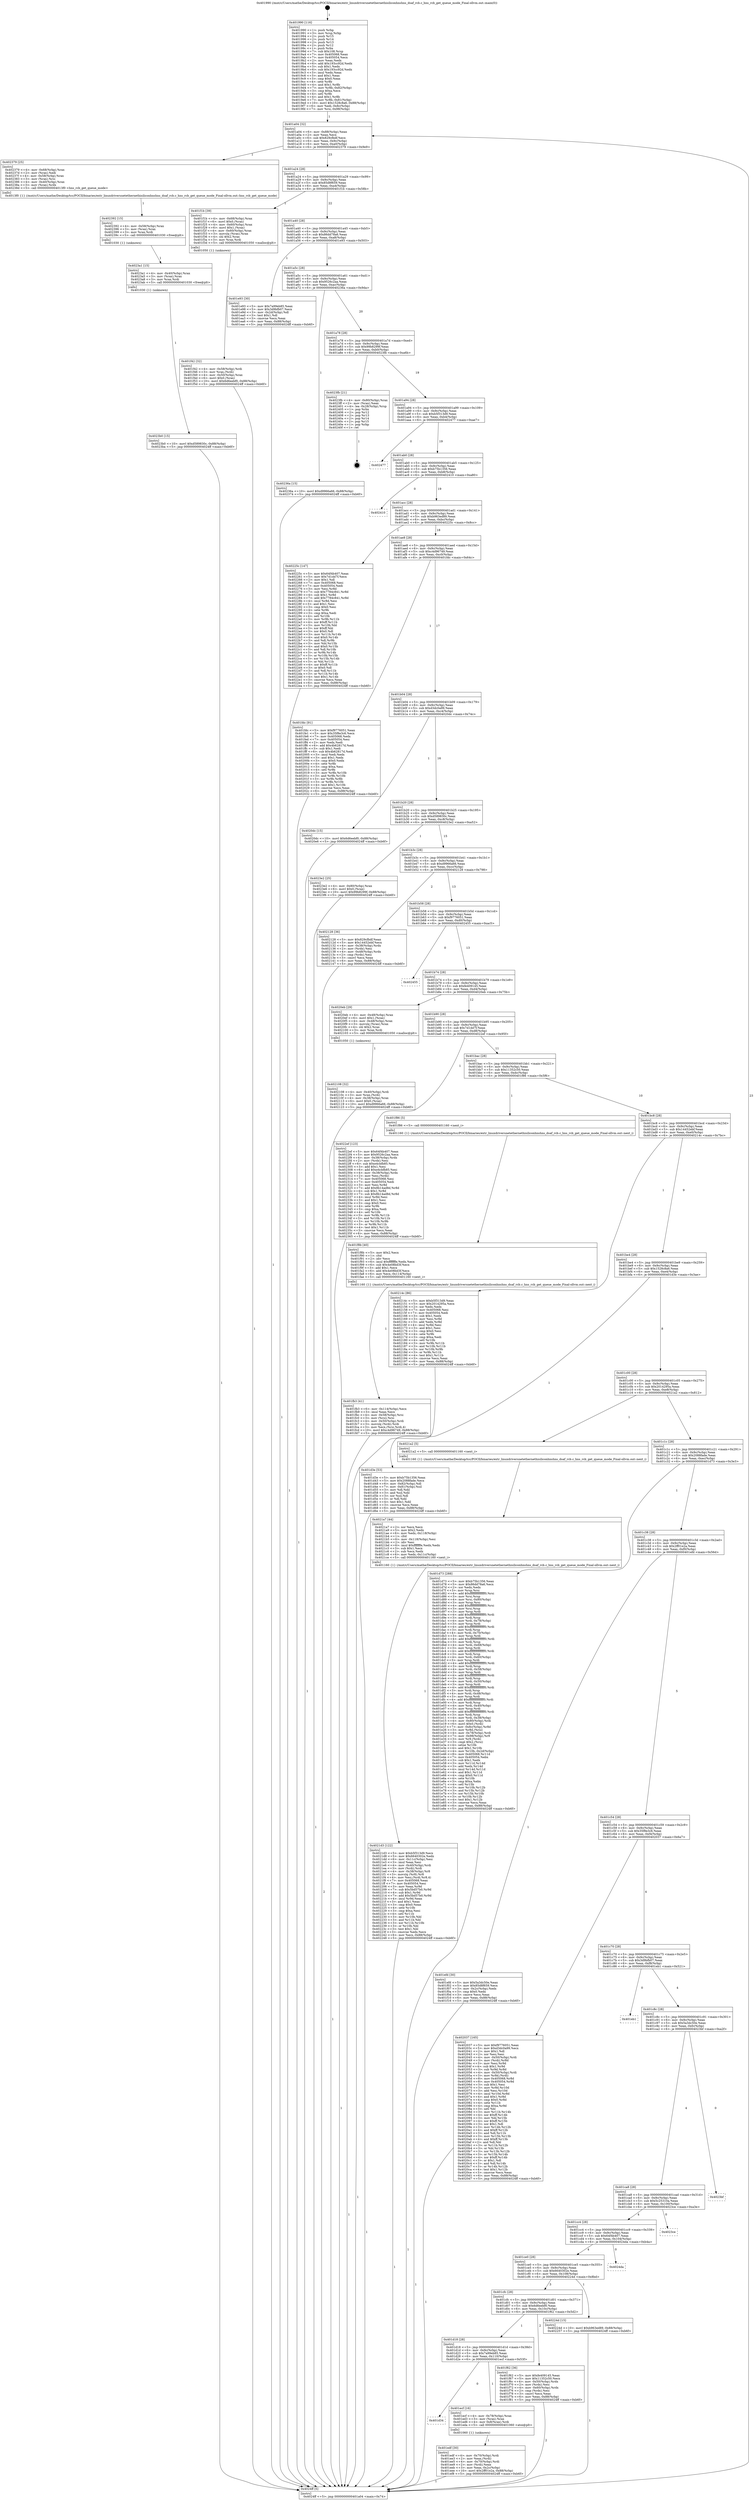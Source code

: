 digraph "0x401990" {
  label = "0x401990 (/mnt/c/Users/mathe/Desktop/tcc/POCII/binaries/extr_linuxdriversnetethernethisiliconhnshns_dsaf_rcb.c_hns_rcb_get_queue_mode_Final-ollvm.out::main(0))"
  labelloc = "t"
  node[shape=record]

  Entry [label="",width=0.3,height=0.3,shape=circle,fillcolor=black,style=filled]
  "0x401a04" [label="{
     0x401a04 [32]\l
     | [instrs]\l
     &nbsp;&nbsp;0x401a04 \<+6\>: mov -0x88(%rbp),%eax\l
     &nbsp;&nbsp;0x401a0a \<+2\>: mov %eax,%ecx\l
     &nbsp;&nbsp;0x401a0c \<+6\>: sub $0x829cfbdf,%ecx\l
     &nbsp;&nbsp;0x401a12 \<+6\>: mov %eax,-0x9c(%rbp)\l
     &nbsp;&nbsp;0x401a18 \<+6\>: mov %ecx,-0xa0(%rbp)\l
     &nbsp;&nbsp;0x401a1e \<+6\>: je 0000000000402379 \<main+0x9e9\>\l
  }"]
  "0x402379" [label="{
     0x402379 [25]\l
     | [instrs]\l
     &nbsp;&nbsp;0x402379 \<+4\>: mov -0x68(%rbp),%rax\l
     &nbsp;&nbsp;0x40237d \<+2\>: mov (%rax),%edi\l
     &nbsp;&nbsp;0x40237f \<+4\>: mov -0x58(%rbp),%rax\l
     &nbsp;&nbsp;0x402383 \<+3\>: mov (%rax),%rsi\l
     &nbsp;&nbsp;0x402386 \<+4\>: mov -0x40(%rbp),%rax\l
     &nbsp;&nbsp;0x40238a \<+3\>: mov (%rax),%rdx\l
     &nbsp;&nbsp;0x40238d \<+5\>: call 00000000004013f0 \<hns_rcb_get_queue_mode\>\l
     | [calls]\l
     &nbsp;&nbsp;0x4013f0 \{1\} (/mnt/c/Users/mathe/Desktop/tcc/POCII/binaries/extr_linuxdriversnetethernethisiliconhnshns_dsaf_rcb.c_hns_rcb_get_queue_mode_Final-ollvm.out::hns_rcb_get_queue_mode)\l
  }"]
  "0x401a24" [label="{
     0x401a24 [28]\l
     | [instrs]\l
     &nbsp;&nbsp;0x401a24 \<+5\>: jmp 0000000000401a29 \<main+0x99\>\l
     &nbsp;&nbsp;0x401a29 \<+6\>: mov -0x9c(%rbp),%eax\l
     &nbsp;&nbsp;0x401a2f \<+5\>: sub $0x85d8f659,%eax\l
     &nbsp;&nbsp;0x401a34 \<+6\>: mov %eax,-0xa4(%rbp)\l
     &nbsp;&nbsp;0x401a3a \<+6\>: je 0000000000401f1b \<main+0x58b\>\l
  }"]
  Exit [label="",width=0.3,height=0.3,shape=circle,fillcolor=black,style=filled,peripheries=2]
  "0x401f1b" [label="{
     0x401f1b [39]\l
     | [instrs]\l
     &nbsp;&nbsp;0x401f1b \<+4\>: mov -0x68(%rbp),%rax\l
     &nbsp;&nbsp;0x401f1f \<+6\>: movl $0x0,(%rax)\l
     &nbsp;&nbsp;0x401f25 \<+4\>: mov -0x60(%rbp),%rax\l
     &nbsp;&nbsp;0x401f29 \<+6\>: movl $0x1,(%rax)\l
     &nbsp;&nbsp;0x401f2f \<+4\>: mov -0x60(%rbp),%rax\l
     &nbsp;&nbsp;0x401f33 \<+3\>: movslq (%rax),%rax\l
     &nbsp;&nbsp;0x401f36 \<+4\>: shl $0x2,%rax\l
     &nbsp;&nbsp;0x401f3a \<+3\>: mov %rax,%rdi\l
     &nbsp;&nbsp;0x401f3d \<+5\>: call 0000000000401050 \<malloc@plt\>\l
     | [calls]\l
     &nbsp;&nbsp;0x401050 \{1\} (unknown)\l
  }"]
  "0x401a40" [label="{
     0x401a40 [28]\l
     | [instrs]\l
     &nbsp;&nbsp;0x401a40 \<+5\>: jmp 0000000000401a45 \<main+0xb5\>\l
     &nbsp;&nbsp;0x401a45 \<+6\>: mov -0x9c(%rbp),%eax\l
     &nbsp;&nbsp;0x401a4b \<+5\>: sub $0x86dd78a6,%eax\l
     &nbsp;&nbsp;0x401a50 \<+6\>: mov %eax,-0xa8(%rbp)\l
     &nbsp;&nbsp;0x401a56 \<+6\>: je 0000000000401e93 \<main+0x503\>\l
  }"]
  "0x4023b0" [label="{
     0x4023b0 [15]\l
     | [instrs]\l
     &nbsp;&nbsp;0x4023b0 \<+10\>: movl $0xd589830c,-0x88(%rbp)\l
     &nbsp;&nbsp;0x4023ba \<+5\>: jmp 00000000004024ff \<main+0xb6f\>\l
  }"]
  "0x401e93" [label="{
     0x401e93 [30]\l
     | [instrs]\l
     &nbsp;&nbsp;0x401e93 \<+5\>: mov $0x7a99eb85,%eax\l
     &nbsp;&nbsp;0x401e98 \<+5\>: mov $0x3d9bfb07,%ecx\l
     &nbsp;&nbsp;0x401e9d \<+3\>: mov -0x2d(%rbp),%dl\l
     &nbsp;&nbsp;0x401ea0 \<+3\>: test $0x1,%dl\l
     &nbsp;&nbsp;0x401ea3 \<+3\>: cmovne %ecx,%eax\l
     &nbsp;&nbsp;0x401ea6 \<+6\>: mov %eax,-0x88(%rbp)\l
     &nbsp;&nbsp;0x401eac \<+5\>: jmp 00000000004024ff \<main+0xb6f\>\l
  }"]
  "0x401a5c" [label="{
     0x401a5c [28]\l
     | [instrs]\l
     &nbsp;&nbsp;0x401a5c \<+5\>: jmp 0000000000401a61 \<main+0xd1\>\l
     &nbsp;&nbsp;0x401a61 \<+6\>: mov -0x9c(%rbp),%eax\l
     &nbsp;&nbsp;0x401a67 \<+5\>: sub $0x9526c2aa,%eax\l
     &nbsp;&nbsp;0x401a6c \<+6\>: mov %eax,-0xac(%rbp)\l
     &nbsp;&nbsp;0x401a72 \<+6\>: je 000000000040236a \<main+0x9da\>\l
  }"]
  "0x4023a1" [label="{
     0x4023a1 [15]\l
     | [instrs]\l
     &nbsp;&nbsp;0x4023a1 \<+4\>: mov -0x40(%rbp),%rax\l
     &nbsp;&nbsp;0x4023a5 \<+3\>: mov (%rax),%rax\l
     &nbsp;&nbsp;0x4023a8 \<+3\>: mov %rax,%rdi\l
     &nbsp;&nbsp;0x4023ab \<+5\>: call 0000000000401030 \<free@plt\>\l
     | [calls]\l
     &nbsp;&nbsp;0x401030 \{1\} (unknown)\l
  }"]
  "0x40236a" [label="{
     0x40236a [15]\l
     | [instrs]\l
     &nbsp;&nbsp;0x40236a \<+10\>: movl $0xd9966a66,-0x88(%rbp)\l
     &nbsp;&nbsp;0x402374 \<+5\>: jmp 00000000004024ff \<main+0xb6f\>\l
  }"]
  "0x401a78" [label="{
     0x401a78 [28]\l
     | [instrs]\l
     &nbsp;&nbsp;0x401a78 \<+5\>: jmp 0000000000401a7d \<main+0xed\>\l
     &nbsp;&nbsp;0x401a7d \<+6\>: mov -0x9c(%rbp),%eax\l
     &nbsp;&nbsp;0x401a83 \<+5\>: sub $0x99b8299f,%eax\l
     &nbsp;&nbsp;0x401a88 \<+6\>: mov %eax,-0xb0(%rbp)\l
     &nbsp;&nbsp;0x401a8e \<+6\>: je 00000000004023fb \<main+0xa6b\>\l
  }"]
  "0x402392" [label="{
     0x402392 [15]\l
     | [instrs]\l
     &nbsp;&nbsp;0x402392 \<+4\>: mov -0x58(%rbp),%rax\l
     &nbsp;&nbsp;0x402396 \<+3\>: mov (%rax),%rax\l
     &nbsp;&nbsp;0x402399 \<+3\>: mov %rax,%rdi\l
     &nbsp;&nbsp;0x40239c \<+5\>: call 0000000000401030 \<free@plt\>\l
     | [calls]\l
     &nbsp;&nbsp;0x401030 \{1\} (unknown)\l
  }"]
  "0x4023fb" [label="{
     0x4023fb [21]\l
     | [instrs]\l
     &nbsp;&nbsp;0x4023fb \<+4\>: mov -0x80(%rbp),%rax\l
     &nbsp;&nbsp;0x4023ff \<+2\>: mov (%rax),%eax\l
     &nbsp;&nbsp;0x402401 \<+4\>: lea -0x28(%rbp),%rsp\l
     &nbsp;&nbsp;0x402405 \<+1\>: pop %rbx\l
     &nbsp;&nbsp;0x402406 \<+2\>: pop %r12\l
     &nbsp;&nbsp;0x402408 \<+2\>: pop %r13\l
     &nbsp;&nbsp;0x40240a \<+2\>: pop %r14\l
     &nbsp;&nbsp;0x40240c \<+2\>: pop %r15\l
     &nbsp;&nbsp;0x40240e \<+1\>: pop %rbp\l
     &nbsp;&nbsp;0x40240f \<+1\>: ret\l
  }"]
  "0x401a94" [label="{
     0x401a94 [28]\l
     | [instrs]\l
     &nbsp;&nbsp;0x401a94 \<+5\>: jmp 0000000000401a99 \<main+0x109\>\l
     &nbsp;&nbsp;0x401a99 \<+6\>: mov -0x9c(%rbp),%eax\l
     &nbsp;&nbsp;0x401a9f \<+5\>: sub $0xb5f313d9,%eax\l
     &nbsp;&nbsp;0x401aa4 \<+6\>: mov %eax,-0xb4(%rbp)\l
     &nbsp;&nbsp;0x401aaa \<+6\>: je 0000000000402477 \<main+0xae7\>\l
  }"]
  "0x4021d3" [label="{
     0x4021d3 [122]\l
     | [instrs]\l
     &nbsp;&nbsp;0x4021d3 \<+5\>: mov $0xb5f313d9,%ecx\l
     &nbsp;&nbsp;0x4021d8 \<+5\>: mov $0x6640302e,%edx\l
     &nbsp;&nbsp;0x4021dd \<+6\>: mov -0x11c(%rbp),%esi\l
     &nbsp;&nbsp;0x4021e3 \<+3\>: imul %eax,%esi\l
     &nbsp;&nbsp;0x4021e6 \<+4\>: mov -0x40(%rbp),%rdi\l
     &nbsp;&nbsp;0x4021ea \<+3\>: mov (%rdi),%rdi\l
     &nbsp;&nbsp;0x4021ed \<+4\>: mov -0x38(%rbp),%r8\l
     &nbsp;&nbsp;0x4021f1 \<+3\>: movslq (%r8),%r8\l
     &nbsp;&nbsp;0x4021f4 \<+4\>: mov %esi,(%rdi,%r8,4)\l
     &nbsp;&nbsp;0x4021f8 \<+7\>: mov 0x405068,%eax\l
     &nbsp;&nbsp;0x4021ff \<+7\>: mov 0x405054,%esi\l
     &nbsp;&nbsp;0x402206 \<+3\>: mov %eax,%r9d\l
     &nbsp;&nbsp;0x402209 \<+7\>: sub $0x5bd57b0,%r9d\l
     &nbsp;&nbsp;0x402210 \<+4\>: sub $0x1,%r9d\l
     &nbsp;&nbsp;0x402214 \<+7\>: add $0x5bd57b0,%r9d\l
     &nbsp;&nbsp;0x40221b \<+4\>: imul %r9d,%eax\l
     &nbsp;&nbsp;0x40221f \<+3\>: and $0x1,%eax\l
     &nbsp;&nbsp;0x402222 \<+3\>: cmp $0x0,%eax\l
     &nbsp;&nbsp;0x402225 \<+4\>: sete %r10b\l
     &nbsp;&nbsp;0x402229 \<+3\>: cmp $0xa,%esi\l
     &nbsp;&nbsp;0x40222c \<+4\>: setl %r11b\l
     &nbsp;&nbsp;0x402230 \<+3\>: mov %r10b,%bl\l
     &nbsp;&nbsp;0x402233 \<+3\>: and %r11b,%bl\l
     &nbsp;&nbsp;0x402236 \<+3\>: xor %r11b,%r10b\l
     &nbsp;&nbsp;0x402239 \<+3\>: or %r10b,%bl\l
     &nbsp;&nbsp;0x40223c \<+3\>: test $0x1,%bl\l
     &nbsp;&nbsp;0x40223f \<+3\>: cmovne %edx,%ecx\l
     &nbsp;&nbsp;0x402242 \<+6\>: mov %ecx,-0x88(%rbp)\l
     &nbsp;&nbsp;0x402248 \<+5\>: jmp 00000000004024ff \<main+0xb6f\>\l
  }"]
  "0x402477" [label="{
     0x402477\l
  }", style=dashed]
  "0x401ab0" [label="{
     0x401ab0 [28]\l
     | [instrs]\l
     &nbsp;&nbsp;0x401ab0 \<+5\>: jmp 0000000000401ab5 \<main+0x125\>\l
     &nbsp;&nbsp;0x401ab5 \<+6\>: mov -0x9c(%rbp),%eax\l
     &nbsp;&nbsp;0x401abb \<+5\>: sub $0xb75b1356,%eax\l
     &nbsp;&nbsp;0x401ac0 \<+6\>: mov %eax,-0xb8(%rbp)\l
     &nbsp;&nbsp;0x401ac6 \<+6\>: je 0000000000402410 \<main+0xa80\>\l
  }"]
  "0x4021a7" [label="{
     0x4021a7 [44]\l
     | [instrs]\l
     &nbsp;&nbsp;0x4021a7 \<+2\>: xor %ecx,%ecx\l
     &nbsp;&nbsp;0x4021a9 \<+5\>: mov $0x2,%edx\l
     &nbsp;&nbsp;0x4021ae \<+6\>: mov %edx,-0x118(%rbp)\l
     &nbsp;&nbsp;0x4021b4 \<+1\>: cltd\l
     &nbsp;&nbsp;0x4021b5 \<+6\>: mov -0x118(%rbp),%esi\l
     &nbsp;&nbsp;0x4021bb \<+2\>: idiv %esi\l
     &nbsp;&nbsp;0x4021bd \<+6\>: imul $0xfffffffe,%edx,%edx\l
     &nbsp;&nbsp;0x4021c3 \<+3\>: sub $0x1,%ecx\l
     &nbsp;&nbsp;0x4021c6 \<+2\>: sub %ecx,%edx\l
     &nbsp;&nbsp;0x4021c8 \<+6\>: mov %edx,-0x11c(%rbp)\l
     &nbsp;&nbsp;0x4021ce \<+5\>: call 0000000000401160 \<next_i\>\l
     | [calls]\l
     &nbsp;&nbsp;0x401160 \{1\} (/mnt/c/Users/mathe/Desktop/tcc/POCII/binaries/extr_linuxdriversnetethernethisiliconhnshns_dsaf_rcb.c_hns_rcb_get_queue_mode_Final-ollvm.out::next_i)\l
  }"]
  "0x402410" [label="{
     0x402410\l
  }", style=dashed]
  "0x401acc" [label="{
     0x401acc [28]\l
     | [instrs]\l
     &nbsp;&nbsp;0x401acc \<+5\>: jmp 0000000000401ad1 \<main+0x141\>\l
     &nbsp;&nbsp;0x401ad1 \<+6\>: mov -0x9c(%rbp),%eax\l
     &nbsp;&nbsp;0x401ad7 \<+5\>: sub $0xb963ed89,%eax\l
     &nbsp;&nbsp;0x401adc \<+6\>: mov %eax,-0xbc(%rbp)\l
     &nbsp;&nbsp;0x401ae2 \<+6\>: je 000000000040225c \<main+0x8cc\>\l
  }"]
  "0x402108" [label="{
     0x402108 [32]\l
     | [instrs]\l
     &nbsp;&nbsp;0x402108 \<+4\>: mov -0x40(%rbp),%rdi\l
     &nbsp;&nbsp;0x40210c \<+3\>: mov %rax,(%rdi)\l
     &nbsp;&nbsp;0x40210f \<+4\>: mov -0x38(%rbp),%rax\l
     &nbsp;&nbsp;0x402113 \<+6\>: movl $0x0,(%rax)\l
     &nbsp;&nbsp;0x402119 \<+10\>: movl $0xd9966a66,-0x88(%rbp)\l
     &nbsp;&nbsp;0x402123 \<+5\>: jmp 00000000004024ff \<main+0xb6f\>\l
  }"]
  "0x40225c" [label="{
     0x40225c [147]\l
     | [instrs]\l
     &nbsp;&nbsp;0x40225c \<+5\>: mov $0x64f4b407,%eax\l
     &nbsp;&nbsp;0x402261 \<+5\>: mov $0x7d1dd7f,%ecx\l
     &nbsp;&nbsp;0x402266 \<+2\>: mov $0x1,%dl\l
     &nbsp;&nbsp;0x402268 \<+7\>: mov 0x405068,%esi\l
     &nbsp;&nbsp;0x40226f \<+7\>: mov 0x405054,%edi\l
     &nbsp;&nbsp;0x402276 \<+3\>: mov %esi,%r8d\l
     &nbsp;&nbsp;0x402279 \<+7\>: sub $0x7784c841,%r8d\l
     &nbsp;&nbsp;0x402280 \<+4\>: sub $0x1,%r8d\l
     &nbsp;&nbsp;0x402284 \<+7\>: add $0x7784c841,%r8d\l
     &nbsp;&nbsp;0x40228b \<+4\>: imul %r8d,%esi\l
     &nbsp;&nbsp;0x40228f \<+3\>: and $0x1,%esi\l
     &nbsp;&nbsp;0x402292 \<+3\>: cmp $0x0,%esi\l
     &nbsp;&nbsp;0x402295 \<+4\>: sete %r9b\l
     &nbsp;&nbsp;0x402299 \<+3\>: cmp $0xa,%edi\l
     &nbsp;&nbsp;0x40229c \<+4\>: setl %r10b\l
     &nbsp;&nbsp;0x4022a0 \<+3\>: mov %r9b,%r11b\l
     &nbsp;&nbsp;0x4022a3 \<+4\>: xor $0xff,%r11b\l
     &nbsp;&nbsp;0x4022a7 \<+3\>: mov %r10b,%bl\l
     &nbsp;&nbsp;0x4022aa \<+3\>: xor $0xff,%bl\l
     &nbsp;&nbsp;0x4022ad \<+3\>: xor $0x0,%dl\l
     &nbsp;&nbsp;0x4022b0 \<+3\>: mov %r11b,%r14b\l
     &nbsp;&nbsp;0x4022b3 \<+4\>: and $0x0,%r14b\l
     &nbsp;&nbsp;0x4022b7 \<+3\>: and %dl,%r9b\l
     &nbsp;&nbsp;0x4022ba \<+3\>: mov %bl,%r15b\l
     &nbsp;&nbsp;0x4022bd \<+4\>: and $0x0,%r15b\l
     &nbsp;&nbsp;0x4022c1 \<+3\>: and %dl,%r10b\l
     &nbsp;&nbsp;0x4022c4 \<+3\>: or %r9b,%r14b\l
     &nbsp;&nbsp;0x4022c7 \<+3\>: or %r10b,%r15b\l
     &nbsp;&nbsp;0x4022ca \<+3\>: xor %r15b,%r14b\l
     &nbsp;&nbsp;0x4022cd \<+3\>: or %bl,%r11b\l
     &nbsp;&nbsp;0x4022d0 \<+4\>: xor $0xff,%r11b\l
     &nbsp;&nbsp;0x4022d4 \<+3\>: or $0x0,%dl\l
     &nbsp;&nbsp;0x4022d7 \<+3\>: and %dl,%r11b\l
     &nbsp;&nbsp;0x4022da \<+3\>: or %r11b,%r14b\l
     &nbsp;&nbsp;0x4022dd \<+4\>: test $0x1,%r14b\l
     &nbsp;&nbsp;0x4022e1 \<+3\>: cmovne %ecx,%eax\l
     &nbsp;&nbsp;0x4022e4 \<+6\>: mov %eax,-0x88(%rbp)\l
     &nbsp;&nbsp;0x4022ea \<+5\>: jmp 00000000004024ff \<main+0xb6f\>\l
  }"]
  "0x401ae8" [label="{
     0x401ae8 [28]\l
     | [instrs]\l
     &nbsp;&nbsp;0x401ae8 \<+5\>: jmp 0000000000401aed \<main+0x15d\>\l
     &nbsp;&nbsp;0x401aed \<+6\>: mov -0x9c(%rbp),%eax\l
     &nbsp;&nbsp;0x401af3 \<+5\>: sub $0xc4d96749,%eax\l
     &nbsp;&nbsp;0x401af8 \<+6\>: mov %eax,-0xc0(%rbp)\l
     &nbsp;&nbsp;0x401afe \<+6\>: je 0000000000401fdc \<main+0x64c\>\l
  }"]
  "0x401fb3" [label="{
     0x401fb3 [41]\l
     | [instrs]\l
     &nbsp;&nbsp;0x401fb3 \<+6\>: mov -0x114(%rbp),%ecx\l
     &nbsp;&nbsp;0x401fb9 \<+3\>: imul %eax,%ecx\l
     &nbsp;&nbsp;0x401fbc \<+4\>: mov -0x58(%rbp),%rsi\l
     &nbsp;&nbsp;0x401fc0 \<+3\>: mov (%rsi),%rsi\l
     &nbsp;&nbsp;0x401fc3 \<+4\>: mov -0x50(%rbp),%rdi\l
     &nbsp;&nbsp;0x401fc7 \<+3\>: movslq (%rdi),%rdi\l
     &nbsp;&nbsp;0x401fca \<+3\>: mov %ecx,(%rsi,%rdi,4)\l
     &nbsp;&nbsp;0x401fcd \<+10\>: movl $0xc4d96749,-0x88(%rbp)\l
     &nbsp;&nbsp;0x401fd7 \<+5\>: jmp 00000000004024ff \<main+0xb6f\>\l
  }"]
  "0x401fdc" [label="{
     0x401fdc [91]\l
     | [instrs]\l
     &nbsp;&nbsp;0x401fdc \<+5\>: mov $0xf9776051,%eax\l
     &nbsp;&nbsp;0x401fe1 \<+5\>: mov $0x35f8e3c6,%ecx\l
     &nbsp;&nbsp;0x401fe6 \<+7\>: mov 0x405068,%edx\l
     &nbsp;&nbsp;0x401fed \<+7\>: mov 0x405054,%esi\l
     &nbsp;&nbsp;0x401ff4 \<+2\>: mov %edx,%edi\l
     &nbsp;&nbsp;0x401ff6 \<+6\>: add $0x4b62817d,%edi\l
     &nbsp;&nbsp;0x401ffc \<+3\>: sub $0x1,%edi\l
     &nbsp;&nbsp;0x401fff \<+6\>: sub $0x4b62817d,%edi\l
     &nbsp;&nbsp;0x402005 \<+3\>: imul %edi,%edx\l
     &nbsp;&nbsp;0x402008 \<+3\>: and $0x1,%edx\l
     &nbsp;&nbsp;0x40200b \<+3\>: cmp $0x0,%edx\l
     &nbsp;&nbsp;0x40200e \<+4\>: sete %r8b\l
     &nbsp;&nbsp;0x402012 \<+3\>: cmp $0xa,%esi\l
     &nbsp;&nbsp;0x402015 \<+4\>: setl %r9b\l
     &nbsp;&nbsp;0x402019 \<+3\>: mov %r8b,%r10b\l
     &nbsp;&nbsp;0x40201c \<+3\>: and %r9b,%r10b\l
     &nbsp;&nbsp;0x40201f \<+3\>: xor %r9b,%r8b\l
     &nbsp;&nbsp;0x402022 \<+3\>: or %r8b,%r10b\l
     &nbsp;&nbsp;0x402025 \<+4\>: test $0x1,%r10b\l
     &nbsp;&nbsp;0x402029 \<+3\>: cmovne %ecx,%eax\l
     &nbsp;&nbsp;0x40202c \<+6\>: mov %eax,-0x88(%rbp)\l
     &nbsp;&nbsp;0x402032 \<+5\>: jmp 00000000004024ff \<main+0xb6f\>\l
  }"]
  "0x401b04" [label="{
     0x401b04 [28]\l
     | [instrs]\l
     &nbsp;&nbsp;0x401b04 \<+5\>: jmp 0000000000401b09 \<main+0x179\>\l
     &nbsp;&nbsp;0x401b09 \<+6\>: mov -0x9c(%rbp),%eax\l
     &nbsp;&nbsp;0x401b0f \<+5\>: sub $0xd3dc0a99,%eax\l
     &nbsp;&nbsp;0x401b14 \<+6\>: mov %eax,-0xc4(%rbp)\l
     &nbsp;&nbsp;0x401b1a \<+6\>: je 00000000004020dc \<main+0x74c\>\l
  }"]
  "0x401f8b" [label="{
     0x401f8b [40]\l
     | [instrs]\l
     &nbsp;&nbsp;0x401f8b \<+5\>: mov $0x2,%ecx\l
     &nbsp;&nbsp;0x401f90 \<+1\>: cltd\l
     &nbsp;&nbsp;0x401f91 \<+2\>: idiv %ecx\l
     &nbsp;&nbsp;0x401f93 \<+6\>: imul $0xfffffffe,%edx,%ecx\l
     &nbsp;&nbsp;0x401f99 \<+6\>: sub $0x4e08bd3f,%ecx\l
     &nbsp;&nbsp;0x401f9f \<+3\>: add $0x1,%ecx\l
     &nbsp;&nbsp;0x401fa2 \<+6\>: add $0x4e08bd3f,%ecx\l
     &nbsp;&nbsp;0x401fa8 \<+6\>: mov %ecx,-0x114(%rbp)\l
     &nbsp;&nbsp;0x401fae \<+5\>: call 0000000000401160 \<next_i\>\l
     | [calls]\l
     &nbsp;&nbsp;0x401160 \{1\} (/mnt/c/Users/mathe/Desktop/tcc/POCII/binaries/extr_linuxdriversnetethernethisiliconhnshns_dsaf_rcb.c_hns_rcb_get_queue_mode_Final-ollvm.out::next_i)\l
  }"]
  "0x4020dc" [label="{
     0x4020dc [15]\l
     | [instrs]\l
     &nbsp;&nbsp;0x4020dc \<+10\>: movl $0x6d6eebf0,-0x88(%rbp)\l
     &nbsp;&nbsp;0x4020e6 \<+5\>: jmp 00000000004024ff \<main+0xb6f\>\l
  }"]
  "0x401b20" [label="{
     0x401b20 [28]\l
     | [instrs]\l
     &nbsp;&nbsp;0x401b20 \<+5\>: jmp 0000000000401b25 \<main+0x195\>\l
     &nbsp;&nbsp;0x401b25 \<+6\>: mov -0x9c(%rbp),%eax\l
     &nbsp;&nbsp;0x401b2b \<+5\>: sub $0xd589830c,%eax\l
     &nbsp;&nbsp;0x401b30 \<+6\>: mov %eax,-0xc8(%rbp)\l
     &nbsp;&nbsp;0x401b36 \<+6\>: je 00000000004023e2 \<main+0xa52\>\l
  }"]
  "0x401f42" [label="{
     0x401f42 [32]\l
     | [instrs]\l
     &nbsp;&nbsp;0x401f42 \<+4\>: mov -0x58(%rbp),%rdi\l
     &nbsp;&nbsp;0x401f46 \<+3\>: mov %rax,(%rdi)\l
     &nbsp;&nbsp;0x401f49 \<+4\>: mov -0x50(%rbp),%rax\l
     &nbsp;&nbsp;0x401f4d \<+6\>: movl $0x0,(%rax)\l
     &nbsp;&nbsp;0x401f53 \<+10\>: movl $0x6d6eebf0,-0x88(%rbp)\l
     &nbsp;&nbsp;0x401f5d \<+5\>: jmp 00000000004024ff \<main+0xb6f\>\l
  }"]
  "0x4023e2" [label="{
     0x4023e2 [25]\l
     | [instrs]\l
     &nbsp;&nbsp;0x4023e2 \<+4\>: mov -0x80(%rbp),%rax\l
     &nbsp;&nbsp;0x4023e6 \<+6\>: movl $0x0,(%rax)\l
     &nbsp;&nbsp;0x4023ec \<+10\>: movl $0x99b8299f,-0x88(%rbp)\l
     &nbsp;&nbsp;0x4023f6 \<+5\>: jmp 00000000004024ff \<main+0xb6f\>\l
  }"]
  "0x401b3c" [label="{
     0x401b3c [28]\l
     | [instrs]\l
     &nbsp;&nbsp;0x401b3c \<+5\>: jmp 0000000000401b41 \<main+0x1b1\>\l
     &nbsp;&nbsp;0x401b41 \<+6\>: mov -0x9c(%rbp),%eax\l
     &nbsp;&nbsp;0x401b47 \<+5\>: sub $0xd9966a66,%eax\l
     &nbsp;&nbsp;0x401b4c \<+6\>: mov %eax,-0xcc(%rbp)\l
     &nbsp;&nbsp;0x401b52 \<+6\>: je 0000000000402128 \<main+0x798\>\l
  }"]
  "0x401edf" [label="{
     0x401edf [30]\l
     | [instrs]\l
     &nbsp;&nbsp;0x401edf \<+4\>: mov -0x70(%rbp),%rdi\l
     &nbsp;&nbsp;0x401ee3 \<+2\>: mov %eax,(%rdi)\l
     &nbsp;&nbsp;0x401ee5 \<+4\>: mov -0x70(%rbp),%rdi\l
     &nbsp;&nbsp;0x401ee9 \<+2\>: mov (%rdi),%eax\l
     &nbsp;&nbsp;0x401eeb \<+3\>: mov %eax,-0x2c(%rbp)\l
     &nbsp;&nbsp;0x401eee \<+10\>: movl $0x2ff01e2a,-0x88(%rbp)\l
     &nbsp;&nbsp;0x401ef8 \<+5\>: jmp 00000000004024ff \<main+0xb6f\>\l
  }"]
  "0x402128" [label="{
     0x402128 [36]\l
     | [instrs]\l
     &nbsp;&nbsp;0x402128 \<+5\>: mov $0x829cfbdf,%eax\l
     &nbsp;&nbsp;0x40212d \<+5\>: mov $0x14452ebf,%ecx\l
     &nbsp;&nbsp;0x402132 \<+4\>: mov -0x38(%rbp),%rdx\l
     &nbsp;&nbsp;0x402136 \<+2\>: mov (%rdx),%esi\l
     &nbsp;&nbsp;0x402138 \<+4\>: mov -0x48(%rbp),%rdx\l
     &nbsp;&nbsp;0x40213c \<+2\>: cmp (%rdx),%esi\l
     &nbsp;&nbsp;0x40213e \<+3\>: cmovl %ecx,%eax\l
     &nbsp;&nbsp;0x402141 \<+6\>: mov %eax,-0x88(%rbp)\l
     &nbsp;&nbsp;0x402147 \<+5\>: jmp 00000000004024ff \<main+0xb6f\>\l
  }"]
  "0x401b58" [label="{
     0x401b58 [28]\l
     | [instrs]\l
     &nbsp;&nbsp;0x401b58 \<+5\>: jmp 0000000000401b5d \<main+0x1cd\>\l
     &nbsp;&nbsp;0x401b5d \<+6\>: mov -0x9c(%rbp),%eax\l
     &nbsp;&nbsp;0x401b63 \<+5\>: sub $0xf9776051,%eax\l
     &nbsp;&nbsp;0x401b68 \<+6\>: mov %eax,-0xd0(%rbp)\l
     &nbsp;&nbsp;0x401b6e \<+6\>: je 0000000000402455 \<main+0xac5\>\l
  }"]
  "0x401d34" [label="{
     0x401d34\l
  }", style=dashed]
  "0x402455" [label="{
     0x402455\l
  }", style=dashed]
  "0x401b74" [label="{
     0x401b74 [28]\l
     | [instrs]\l
     &nbsp;&nbsp;0x401b74 \<+5\>: jmp 0000000000401b79 \<main+0x1e9\>\l
     &nbsp;&nbsp;0x401b79 \<+6\>: mov -0x9c(%rbp),%eax\l
     &nbsp;&nbsp;0x401b7f \<+5\>: sub $0xfe409145,%eax\l
     &nbsp;&nbsp;0x401b84 \<+6\>: mov %eax,-0xd4(%rbp)\l
     &nbsp;&nbsp;0x401b8a \<+6\>: je 00000000004020eb \<main+0x75b\>\l
  }"]
  "0x401ecf" [label="{
     0x401ecf [16]\l
     | [instrs]\l
     &nbsp;&nbsp;0x401ecf \<+4\>: mov -0x78(%rbp),%rax\l
     &nbsp;&nbsp;0x401ed3 \<+3\>: mov (%rax),%rax\l
     &nbsp;&nbsp;0x401ed6 \<+4\>: mov 0x8(%rax),%rdi\l
     &nbsp;&nbsp;0x401eda \<+5\>: call 0000000000401060 \<atoi@plt\>\l
     | [calls]\l
     &nbsp;&nbsp;0x401060 \{1\} (unknown)\l
  }"]
  "0x4020eb" [label="{
     0x4020eb [29]\l
     | [instrs]\l
     &nbsp;&nbsp;0x4020eb \<+4\>: mov -0x48(%rbp),%rax\l
     &nbsp;&nbsp;0x4020ef \<+6\>: movl $0x1,(%rax)\l
     &nbsp;&nbsp;0x4020f5 \<+4\>: mov -0x48(%rbp),%rax\l
     &nbsp;&nbsp;0x4020f9 \<+3\>: movslq (%rax),%rax\l
     &nbsp;&nbsp;0x4020fc \<+4\>: shl $0x2,%rax\l
     &nbsp;&nbsp;0x402100 \<+3\>: mov %rax,%rdi\l
     &nbsp;&nbsp;0x402103 \<+5\>: call 0000000000401050 \<malloc@plt\>\l
     | [calls]\l
     &nbsp;&nbsp;0x401050 \{1\} (unknown)\l
  }"]
  "0x401b90" [label="{
     0x401b90 [28]\l
     | [instrs]\l
     &nbsp;&nbsp;0x401b90 \<+5\>: jmp 0000000000401b95 \<main+0x205\>\l
     &nbsp;&nbsp;0x401b95 \<+6\>: mov -0x9c(%rbp),%eax\l
     &nbsp;&nbsp;0x401b9b \<+5\>: sub $0x7d1dd7f,%eax\l
     &nbsp;&nbsp;0x401ba0 \<+6\>: mov %eax,-0xd8(%rbp)\l
     &nbsp;&nbsp;0x401ba6 \<+6\>: je 00000000004022ef \<main+0x95f\>\l
  }"]
  "0x401d18" [label="{
     0x401d18 [28]\l
     | [instrs]\l
     &nbsp;&nbsp;0x401d18 \<+5\>: jmp 0000000000401d1d \<main+0x38d\>\l
     &nbsp;&nbsp;0x401d1d \<+6\>: mov -0x9c(%rbp),%eax\l
     &nbsp;&nbsp;0x401d23 \<+5\>: sub $0x7a99eb85,%eax\l
     &nbsp;&nbsp;0x401d28 \<+6\>: mov %eax,-0x110(%rbp)\l
     &nbsp;&nbsp;0x401d2e \<+6\>: je 0000000000401ecf \<main+0x53f\>\l
  }"]
  "0x4022ef" [label="{
     0x4022ef [123]\l
     | [instrs]\l
     &nbsp;&nbsp;0x4022ef \<+5\>: mov $0x64f4b407,%eax\l
     &nbsp;&nbsp;0x4022f4 \<+5\>: mov $0x9526c2aa,%ecx\l
     &nbsp;&nbsp;0x4022f9 \<+4\>: mov -0x38(%rbp),%rdx\l
     &nbsp;&nbsp;0x4022fd \<+2\>: mov (%rdx),%esi\l
     &nbsp;&nbsp;0x4022ff \<+6\>: sub $0xe4cbfb85,%esi\l
     &nbsp;&nbsp;0x402305 \<+3\>: add $0x1,%esi\l
     &nbsp;&nbsp;0x402308 \<+6\>: add $0xe4cbfb85,%esi\l
     &nbsp;&nbsp;0x40230e \<+4\>: mov -0x38(%rbp),%rdx\l
     &nbsp;&nbsp;0x402312 \<+2\>: mov %esi,(%rdx)\l
     &nbsp;&nbsp;0x402314 \<+7\>: mov 0x405068,%esi\l
     &nbsp;&nbsp;0x40231b \<+7\>: mov 0x405054,%edi\l
     &nbsp;&nbsp;0x402322 \<+3\>: mov %esi,%r8d\l
     &nbsp;&nbsp;0x402325 \<+7\>: add $0x8b14ad8d,%r8d\l
     &nbsp;&nbsp;0x40232c \<+4\>: sub $0x1,%r8d\l
     &nbsp;&nbsp;0x402330 \<+7\>: sub $0x8b14ad8d,%r8d\l
     &nbsp;&nbsp;0x402337 \<+4\>: imul %r8d,%esi\l
     &nbsp;&nbsp;0x40233b \<+3\>: and $0x1,%esi\l
     &nbsp;&nbsp;0x40233e \<+3\>: cmp $0x0,%esi\l
     &nbsp;&nbsp;0x402341 \<+4\>: sete %r9b\l
     &nbsp;&nbsp;0x402345 \<+3\>: cmp $0xa,%edi\l
     &nbsp;&nbsp;0x402348 \<+4\>: setl %r10b\l
     &nbsp;&nbsp;0x40234c \<+3\>: mov %r9b,%r11b\l
     &nbsp;&nbsp;0x40234f \<+3\>: and %r10b,%r11b\l
     &nbsp;&nbsp;0x402352 \<+3\>: xor %r10b,%r9b\l
     &nbsp;&nbsp;0x402355 \<+3\>: or %r9b,%r11b\l
     &nbsp;&nbsp;0x402358 \<+4\>: test $0x1,%r11b\l
     &nbsp;&nbsp;0x40235c \<+3\>: cmovne %ecx,%eax\l
     &nbsp;&nbsp;0x40235f \<+6\>: mov %eax,-0x88(%rbp)\l
     &nbsp;&nbsp;0x402365 \<+5\>: jmp 00000000004024ff \<main+0xb6f\>\l
  }"]
  "0x401bac" [label="{
     0x401bac [28]\l
     | [instrs]\l
     &nbsp;&nbsp;0x401bac \<+5\>: jmp 0000000000401bb1 \<main+0x221\>\l
     &nbsp;&nbsp;0x401bb1 \<+6\>: mov -0x9c(%rbp),%eax\l
     &nbsp;&nbsp;0x401bb7 \<+5\>: sub $0x11352c50,%eax\l
     &nbsp;&nbsp;0x401bbc \<+6\>: mov %eax,-0xdc(%rbp)\l
     &nbsp;&nbsp;0x401bc2 \<+6\>: je 0000000000401f86 \<main+0x5f6\>\l
  }"]
  "0x401f62" [label="{
     0x401f62 [36]\l
     | [instrs]\l
     &nbsp;&nbsp;0x401f62 \<+5\>: mov $0xfe409145,%eax\l
     &nbsp;&nbsp;0x401f67 \<+5\>: mov $0x11352c50,%ecx\l
     &nbsp;&nbsp;0x401f6c \<+4\>: mov -0x50(%rbp),%rdx\l
     &nbsp;&nbsp;0x401f70 \<+2\>: mov (%rdx),%esi\l
     &nbsp;&nbsp;0x401f72 \<+4\>: mov -0x60(%rbp),%rdx\l
     &nbsp;&nbsp;0x401f76 \<+2\>: cmp (%rdx),%esi\l
     &nbsp;&nbsp;0x401f78 \<+3\>: cmovl %ecx,%eax\l
     &nbsp;&nbsp;0x401f7b \<+6\>: mov %eax,-0x88(%rbp)\l
     &nbsp;&nbsp;0x401f81 \<+5\>: jmp 00000000004024ff \<main+0xb6f\>\l
  }"]
  "0x401f86" [label="{
     0x401f86 [5]\l
     | [instrs]\l
     &nbsp;&nbsp;0x401f86 \<+5\>: call 0000000000401160 \<next_i\>\l
     | [calls]\l
     &nbsp;&nbsp;0x401160 \{1\} (/mnt/c/Users/mathe/Desktop/tcc/POCII/binaries/extr_linuxdriversnetethernethisiliconhnshns_dsaf_rcb.c_hns_rcb_get_queue_mode_Final-ollvm.out::next_i)\l
  }"]
  "0x401bc8" [label="{
     0x401bc8 [28]\l
     | [instrs]\l
     &nbsp;&nbsp;0x401bc8 \<+5\>: jmp 0000000000401bcd \<main+0x23d\>\l
     &nbsp;&nbsp;0x401bcd \<+6\>: mov -0x9c(%rbp),%eax\l
     &nbsp;&nbsp;0x401bd3 \<+5\>: sub $0x14452ebf,%eax\l
     &nbsp;&nbsp;0x401bd8 \<+6\>: mov %eax,-0xe0(%rbp)\l
     &nbsp;&nbsp;0x401bde \<+6\>: je 000000000040214c \<main+0x7bc\>\l
  }"]
  "0x401cfc" [label="{
     0x401cfc [28]\l
     | [instrs]\l
     &nbsp;&nbsp;0x401cfc \<+5\>: jmp 0000000000401d01 \<main+0x371\>\l
     &nbsp;&nbsp;0x401d01 \<+6\>: mov -0x9c(%rbp),%eax\l
     &nbsp;&nbsp;0x401d07 \<+5\>: sub $0x6d6eebf0,%eax\l
     &nbsp;&nbsp;0x401d0c \<+6\>: mov %eax,-0x10c(%rbp)\l
     &nbsp;&nbsp;0x401d12 \<+6\>: je 0000000000401f62 \<main+0x5d2\>\l
  }"]
  "0x40214c" [label="{
     0x40214c [86]\l
     | [instrs]\l
     &nbsp;&nbsp;0x40214c \<+5\>: mov $0xb5f313d9,%eax\l
     &nbsp;&nbsp;0x402151 \<+5\>: mov $0x2014295a,%ecx\l
     &nbsp;&nbsp;0x402156 \<+2\>: xor %edx,%edx\l
     &nbsp;&nbsp;0x402158 \<+7\>: mov 0x405068,%esi\l
     &nbsp;&nbsp;0x40215f \<+7\>: mov 0x405054,%edi\l
     &nbsp;&nbsp;0x402166 \<+3\>: sub $0x1,%edx\l
     &nbsp;&nbsp;0x402169 \<+3\>: mov %esi,%r8d\l
     &nbsp;&nbsp;0x40216c \<+3\>: add %edx,%r8d\l
     &nbsp;&nbsp;0x40216f \<+4\>: imul %r8d,%esi\l
     &nbsp;&nbsp;0x402173 \<+3\>: and $0x1,%esi\l
     &nbsp;&nbsp;0x402176 \<+3\>: cmp $0x0,%esi\l
     &nbsp;&nbsp;0x402179 \<+4\>: sete %r9b\l
     &nbsp;&nbsp;0x40217d \<+3\>: cmp $0xa,%edi\l
     &nbsp;&nbsp;0x402180 \<+4\>: setl %r10b\l
     &nbsp;&nbsp;0x402184 \<+3\>: mov %r9b,%r11b\l
     &nbsp;&nbsp;0x402187 \<+3\>: and %r10b,%r11b\l
     &nbsp;&nbsp;0x40218a \<+3\>: xor %r10b,%r9b\l
     &nbsp;&nbsp;0x40218d \<+3\>: or %r9b,%r11b\l
     &nbsp;&nbsp;0x402190 \<+4\>: test $0x1,%r11b\l
     &nbsp;&nbsp;0x402194 \<+3\>: cmovne %ecx,%eax\l
     &nbsp;&nbsp;0x402197 \<+6\>: mov %eax,-0x88(%rbp)\l
     &nbsp;&nbsp;0x40219d \<+5\>: jmp 00000000004024ff \<main+0xb6f\>\l
  }"]
  "0x401be4" [label="{
     0x401be4 [28]\l
     | [instrs]\l
     &nbsp;&nbsp;0x401be4 \<+5\>: jmp 0000000000401be9 \<main+0x259\>\l
     &nbsp;&nbsp;0x401be9 \<+6\>: mov -0x9c(%rbp),%eax\l
     &nbsp;&nbsp;0x401bef \<+5\>: sub $0x1528c8a6,%eax\l
     &nbsp;&nbsp;0x401bf4 \<+6\>: mov %eax,-0xe4(%rbp)\l
     &nbsp;&nbsp;0x401bfa \<+6\>: je 0000000000401d3e \<main+0x3ae\>\l
  }"]
  "0x40224d" [label="{
     0x40224d [15]\l
     | [instrs]\l
     &nbsp;&nbsp;0x40224d \<+10\>: movl $0xb963ed89,-0x88(%rbp)\l
     &nbsp;&nbsp;0x402257 \<+5\>: jmp 00000000004024ff \<main+0xb6f\>\l
  }"]
  "0x401d3e" [label="{
     0x401d3e [53]\l
     | [instrs]\l
     &nbsp;&nbsp;0x401d3e \<+5\>: mov $0xb75b1356,%eax\l
     &nbsp;&nbsp;0x401d43 \<+5\>: mov $0x2088fade,%ecx\l
     &nbsp;&nbsp;0x401d48 \<+6\>: mov -0x82(%rbp),%dl\l
     &nbsp;&nbsp;0x401d4e \<+7\>: mov -0x81(%rbp),%sil\l
     &nbsp;&nbsp;0x401d55 \<+3\>: mov %dl,%dil\l
     &nbsp;&nbsp;0x401d58 \<+3\>: and %sil,%dil\l
     &nbsp;&nbsp;0x401d5b \<+3\>: xor %sil,%dl\l
     &nbsp;&nbsp;0x401d5e \<+3\>: or %dl,%dil\l
     &nbsp;&nbsp;0x401d61 \<+4\>: test $0x1,%dil\l
     &nbsp;&nbsp;0x401d65 \<+3\>: cmovne %ecx,%eax\l
     &nbsp;&nbsp;0x401d68 \<+6\>: mov %eax,-0x88(%rbp)\l
     &nbsp;&nbsp;0x401d6e \<+5\>: jmp 00000000004024ff \<main+0xb6f\>\l
  }"]
  "0x401c00" [label="{
     0x401c00 [28]\l
     | [instrs]\l
     &nbsp;&nbsp;0x401c00 \<+5\>: jmp 0000000000401c05 \<main+0x275\>\l
     &nbsp;&nbsp;0x401c05 \<+6\>: mov -0x9c(%rbp),%eax\l
     &nbsp;&nbsp;0x401c0b \<+5\>: sub $0x2014295a,%eax\l
     &nbsp;&nbsp;0x401c10 \<+6\>: mov %eax,-0xe8(%rbp)\l
     &nbsp;&nbsp;0x401c16 \<+6\>: je 00000000004021a2 \<main+0x812\>\l
  }"]
  "0x4024ff" [label="{
     0x4024ff [5]\l
     | [instrs]\l
     &nbsp;&nbsp;0x4024ff \<+5\>: jmp 0000000000401a04 \<main+0x74\>\l
  }"]
  "0x401990" [label="{
     0x401990 [116]\l
     | [instrs]\l
     &nbsp;&nbsp;0x401990 \<+1\>: push %rbp\l
     &nbsp;&nbsp;0x401991 \<+3\>: mov %rsp,%rbp\l
     &nbsp;&nbsp;0x401994 \<+2\>: push %r15\l
     &nbsp;&nbsp;0x401996 \<+2\>: push %r14\l
     &nbsp;&nbsp;0x401998 \<+2\>: push %r13\l
     &nbsp;&nbsp;0x40199a \<+2\>: push %r12\l
     &nbsp;&nbsp;0x40199c \<+1\>: push %rbx\l
     &nbsp;&nbsp;0x40199d \<+7\>: sub $0x108,%rsp\l
     &nbsp;&nbsp;0x4019a4 \<+7\>: mov 0x405068,%eax\l
     &nbsp;&nbsp;0x4019ab \<+7\>: mov 0x405054,%ecx\l
     &nbsp;&nbsp;0x4019b2 \<+2\>: mov %eax,%edx\l
     &nbsp;&nbsp;0x4019b4 \<+6\>: add $0x193cc92d,%edx\l
     &nbsp;&nbsp;0x4019ba \<+3\>: sub $0x1,%edx\l
     &nbsp;&nbsp;0x4019bd \<+6\>: sub $0x193cc92d,%edx\l
     &nbsp;&nbsp;0x4019c3 \<+3\>: imul %edx,%eax\l
     &nbsp;&nbsp;0x4019c6 \<+3\>: and $0x1,%eax\l
     &nbsp;&nbsp;0x4019c9 \<+3\>: cmp $0x0,%eax\l
     &nbsp;&nbsp;0x4019cc \<+4\>: sete %r8b\l
     &nbsp;&nbsp;0x4019d0 \<+4\>: and $0x1,%r8b\l
     &nbsp;&nbsp;0x4019d4 \<+7\>: mov %r8b,-0x82(%rbp)\l
     &nbsp;&nbsp;0x4019db \<+3\>: cmp $0xa,%ecx\l
     &nbsp;&nbsp;0x4019de \<+4\>: setl %r8b\l
     &nbsp;&nbsp;0x4019e2 \<+4\>: and $0x1,%r8b\l
     &nbsp;&nbsp;0x4019e6 \<+7\>: mov %r8b,-0x81(%rbp)\l
     &nbsp;&nbsp;0x4019ed \<+10\>: movl $0x1528c8a6,-0x88(%rbp)\l
     &nbsp;&nbsp;0x4019f7 \<+6\>: mov %edi,-0x8c(%rbp)\l
     &nbsp;&nbsp;0x4019fd \<+7\>: mov %rsi,-0x98(%rbp)\l
  }"]
  "0x401ce0" [label="{
     0x401ce0 [28]\l
     | [instrs]\l
     &nbsp;&nbsp;0x401ce0 \<+5\>: jmp 0000000000401ce5 \<main+0x355\>\l
     &nbsp;&nbsp;0x401ce5 \<+6\>: mov -0x9c(%rbp),%eax\l
     &nbsp;&nbsp;0x401ceb \<+5\>: sub $0x6640302e,%eax\l
     &nbsp;&nbsp;0x401cf0 \<+6\>: mov %eax,-0x108(%rbp)\l
     &nbsp;&nbsp;0x401cf6 \<+6\>: je 000000000040224d \<main+0x8bd\>\l
  }"]
  "0x4021a2" [label="{
     0x4021a2 [5]\l
     | [instrs]\l
     &nbsp;&nbsp;0x4021a2 \<+5\>: call 0000000000401160 \<next_i\>\l
     | [calls]\l
     &nbsp;&nbsp;0x401160 \{1\} (/mnt/c/Users/mathe/Desktop/tcc/POCII/binaries/extr_linuxdriversnetethernethisiliconhnshns_dsaf_rcb.c_hns_rcb_get_queue_mode_Final-ollvm.out::next_i)\l
  }"]
  "0x401c1c" [label="{
     0x401c1c [28]\l
     | [instrs]\l
     &nbsp;&nbsp;0x401c1c \<+5\>: jmp 0000000000401c21 \<main+0x291\>\l
     &nbsp;&nbsp;0x401c21 \<+6\>: mov -0x9c(%rbp),%eax\l
     &nbsp;&nbsp;0x401c27 \<+5\>: sub $0x2088fade,%eax\l
     &nbsp;&nbsp;0x401c2c \<+6\>: mov %eax,-0xec(%rbp)\l
     &nbsp;&nbsp;0x401c32 \<+6\>: je 0000000000401d73 \<main+0x3e3\>\l
  }"]
  "0x4024da" [label="{
     0x4024da\l
  }", style=dashed]
  "0x401d73" [label="{
     0x401d73 [288]\l
     | [instrs]\l
     &nbsp;&nbsp;0x401d73 \<+5\>: mov $0xb75b1356,%eax\l
     &nbsp;&nbsp;0x401d78 \<+5\>: mov $0x86dd78a6,%ecx\l
     &nbsp;&nbsp;0x401d7d \<+2\>: xor %edx,%edx\l
     &nbsp;&nbsp;0x401d7f \<+3\>: mov %rsp,%rsi\l
     &nbsp;&nbsp;0x401d82 \<+4\>: add $0xfffffffffffffff0,%rsi\l
     &nbsp;&nbsp;0x401d86 \<+3\>: mov %rsi,%rsp\l
     &nbsp;&nbsp;0x401d89 \<+4\>: mov %rsi,-0x80(%rbp)\l
     &nbsp;&nbsp;0x401d8d \<+3\>: mov %rsp,%rsi\l
     &nbsp;&nbsp;0x401d90 \<+4\>: add $0xfffffffffffffff0,%rsi\l
     &nbsp;&nbsp;0x401d94 \<+3\>: mov %rsi,%rsp\l
     &nbsp;&nbsp;0x401d97 \<+3\>: mov %rsp,%rdi\l
     &nbsp;&nbsp;0x401d9a \<+4\>: add $0xfffffffffffffff0,%rdi\l
     &nbsp;&nbsp;0x401d9e \<+3\>: mov %rdi,%rsp\l
     &nbsp;&nbsp;0x401da1 \<+4\>: mov %rdi,-0x78(%rbp)\l
     &nbsp;&nbsp;0x401da5 \<+3\>: mov %rsp,%rdi\l
     &nbsp;&nbsp;0x401da8 \<+4\>: add $0xfffffffffffffff0,%rdi\l
     &nbsp;&nbsp;0x401dac \<+3\>: mov %rdi,%rsp\l
     &nbsp;&nbsp;0x401daf \<+4\>: mov %rdi,-0x70(%rbp)\l
     &nbsp;&nbsp;0x401db3 \<+3\>: mov %rsp,%rdi\l
     &nbsp;&nbsp;0x401db6 \<+4\>: add $0xfffffffffffffff0,%rdi\l
     &nbsp;&nbsp;0x401dba \<+3\>: mov %rdi,%rsp\l
     &nbsp;&nbsp;0x401dbd \<+4\>: mov %rdi,-0x68(%rbp)\l
     &nbsp;&nbsp;0x401dc1 \<+3\>: mov %rsp,%rdi\l
     &nbsp;&nbsp;0x401dc4 \<+4\>: add $0xfffffffffffffff0,%rdi\l
     &nbsp;&nbsp;0x401dc8 \<+3\>: mov %rdi,%rsp\l
     &nbsp;&nbsp;0x401dcb \<+4\>: mov %rdi,-0x60(%rbp)\l
     &nbsp;&nbsp;0x401dcf \<+3\>: mov %rsp,%rdi\l
     &nbsp;&nbsp;0x401dd2 \<+4\>: add $0xfffffffffffffff0,%rdi\l
     &nbsp;&nbsp;0x401dd6 \<+3\>: mov %rdi,%rsp\l
     &nbsp;&nbsp;0x401dd9 \<+4\>: mov %rdi,-0x58(%rbp)\l
     &nbsp;&nbsp;0x401ddd \<+3\>: mov %rsp,%rdi\l
     &nbsp;&nbsp;0x401de0 \<+4\>: add $0xfffffffffffffff0,%rdi\l
     &nbsp;&nbsp;0x401de4 \<+3\>: mov %rdi,%rsp\l
     &nbsp;&nbsp;0x401de7 \<+4\>: mov %rdi,-0x50(%rbp)\l
     &nbsp;&nbsp;0x401deb \<+3\>: mov %rsp,%rdi\l
     &nbsp;&nbsp;0x401dee \<+4\>: add $0xfffffffffffffff0,%rdi\l
     &nbsp;&nbsp;0x401df2 \<+3\>: mov %rdi,%rsp\l
     &nbsp;&nbsp;0x401df5 \<+4\>: mov %rdi,-0x48(%rbp)\l
     &nbsp;&nbsp;0x401df9 \<+3\>: mov %rsp,%rdi\l
     &nbsp;&nbsp;0x401dfc \<+4\>: add $0xfffffffffffffff0,%rdi\l
     &nbsp;&nbsp;0x401e00 \<+3\>: mov %rdi,%rsp\l
     &nbsp;&nbsp;0x401e03 \<+4\>: mov %rdi,-0x40(%rbp)\l
     &nbsp;&nbsp;0x401e07 \<+3\>: mov %rsp,%rdi\l
     &nbsp;&nbsp;0x401e0a \<+4\>: add $0xfffffffffffffff0,%rdi\l
     &nbsp;&nbsp;0x401e0e \<+3\>: mov %rdi,%rsp\l
     &nbsp;&nbsp;0x401e11 \<+4\>: mov %rdi,-0x38(%rbp)\l
     &nbsp;&nbsp;0x401e15 \<+4\>: mov -0x80(%rbp),%rdi\l
     &nbsp;&nbsp;0x401e19 \<+6\>: movl $0x0,(%rdi)\l
     &nbsp;&nbsp;0x401e1f \<+7\>: mov -0x8c(%rbp),%r8d\l
     &nbsp;&nbsp;0x401e26 \<+3\>: mov %r8d,(%rsi)\l
     &nbsp;&nbsp;0x401e29 \<+4\>: mov -0x78(%rbp),%rdi\l
     &nbsp;&nbsp;0x401e2d \<+7\>: mov -0x98(%rbp),%r9\l
     &nbsp;&nbsp;0x401e34 \<+3\>: mov %r9,(%rdi)\l
     &nbsp;&nbsp;0x401e37 \<+3\>: cmpl $0x2,(%rsi)\l
     &nbsp;&nbsp;0x401e3a \<+4\>: setne %r10b\l
     &nbsp;&nbsp;0x401e3e \<+4\>: and $0x1,%r10b\l
     &nbsp;&nbsp;0x401e42 \<+4\>: mov %r10b,-0x2d(%rbp)\l
     &nbsp;&nbsp;0x401e46 \<+8\>: mov 0x405068,%r11d\l
     &nbsp;&nbsp;0x401e4e \<+7\>: mov 0x405054,%ebx\l
     &nbsp;&nbsp;0x401e55 \<+3\>: sub $0x1,%edx\l
     &nbsp;&nbsp;0x401e58 \<+3\>: mov %r11d,%r14d\l
     &nbsp;&nbsp;0x401e5b \<+3\>: add %edx,%r14d\l
     &nbsp;&nbsp;0x401e5e \<+4\>: imul %r14d,%r11d\l
     &nbsp;&nbsp;0x401e62 \<+4\>: and $0x1,%r11d\l
     &nbsp;&nbsp;0x401e66 \<+4\>: cmp $0x0,%r11d\l
     &nbsp;&nbsp;0x401e6a \<+4\>: sete %r10b\l
     &nbsp;&nbsp;0x401e6e \<+3\>: cmp $0xa,%ebx\l
     &nbsp;&nbsp;0x401e71 \<+4\>: setl %r15b\l
     &nbsp;&nbsp;0x401e75 \<+3\>: mov %r10b,%r12b\l
     &nbsp;&nbsp;0x401e78 \<+3\>: and %r15b,%r12b\l
     &nbsp;&nbsp;0x401e7b \<+3\>: xor %r15b,%r10b\l
     &nbsp;&nbsp;0x401e7e \<+3\>: or %r10b,%r12b\l
     &nbsp;&nbsp;0x401e81 \<+4\>: test $0x1,%r12b\l
     &nbsp;&nbsp;0x401e85 \<+3\>: cmovne %ecx,%eax\l
     &nbsp;&nbsp;0x401e88 \<+6\>: mov %eax,-0x88(%rbp)\l
     &nbsp;&nbsp;0x401e8e \<+5\>: jmp 00000000004024ff \<main+0xb6f\>\l
  }"]
  "0x401c38" [label="{
     0x401c38 [28]\l
     | [instrs]\l
     &nbsp;&nbsp;0x401c38 \<+5\>: jmp 0000000000401c3d \<main+0x2ad\>\l
     &nbsp;&nbsp;0x401c3d \<+6\>: mov -0x9c(%rbp),%eax\l
     &nbsp;&nbsp;0x401c43 \<+5\>: sub $0x2ff01e2a,%eax\l
     &nbsp;&nbsp;0x401c48 \<+6\>: mov %eax,-0xf0(%rbp)\l
     &nbsp;&nbsp;0x401c4e \<+6\>: je 0000000000401efd \<main+0x56d\>\l
  }"]
  "0x401cc4" [label="{
     0x401cc4 [28]\l
     | [instrs]\l
     &nbsp;&nbsp;0x401cc4 \<+5\>: jmp 0000000000401cc9 \<main+0x339\>\l
     &nbsp;&nbsp;0x401cc9 \<+6\>: mov -0x9c(%rbp),%eax\l
     &nbsp;&nbsp;0x401ccf \<+5\>: sub $0x64f4b407,%eax\l
     &nbsp;&nbsp;0x401cd4 \<+6\>: mov %eax,-0x104(%rbp)\l
     &nbsp;&nbsp;0x401cda \<+6\>: je 00000000004024da \<main+0xb4a\>\l
  }"]
  "0x4023ce" [label="{
     0x4023ce\l
  }", style=dashed]
  "0x401efd" [label="{
     0x401efd [30]\l
     | [instrs]\l
     &nbsp;&nbsp;0x401efd \<+5\>: mov $0x5a3dc50e,%eax\l
     &nbsp;&nbsp;0x401f02 \<+5\>: mov $0x85d8f659,%ecx\l
     &nbsp;&nbsp;0x401f07 \<+3\>: mov -0x2c(%rbp),%edx\l
     &nbsp;&nbsp;0x401f0a \<+3\>: cmp $0x0,%edx\l
     &nbsp;&nbsp;0x401f0d \<+3\>: cmove %ecx,%eax\l
     &nbsp;&nbsp;0x401f10 \<+6\>: mov %eax,-0x88(%rbp)\l
     &nbsp;&nbsp;0x401f16 \<+5\>: jmp 00000000004024ff \<main+0xb6f\>\l
  }"]
  "0x401c54" [label="{
     0x401c54 [28]\l
     | [instrs]\l
     &nbsp;&nbsp;0x401c54 \<+5\>: jmp 0000000000401c59 \<main+0x2c9\>\l
     &nbsp;&nbsp;0x401c59 \<+6\>: mov -0x9c(%rbp),%eax\l
     &nbsp;&nbsp;0x401c5f \<+5\>: sub $0x35f8e3c6,%eax\l
     &nbsp;&nbsp;0x401c64 \<+6\>: mov %eax,-0xf4(%rbp)\l
     &nbsp;&nbsp;0x401c6a \<+6\>: je 0000000000402037 \<main+0x6a7\>\l
  }"]
  "0x401ca8" [label="{
     0x401ca8 [28]\l
     | [instrs]\l
     &nbsp;&nbsp;0x401ca8 \<+5\>: jmp 0000000000401cad \<main+0x31d\>\l
     &nbsp;&nbsp;0x401cad \<+6\>: mov -0x9c(%rbp),%eax\l
     &nbsp;&nbsp;0x401cb3 \<+5\>: sub $0x5c25310a,%eax\l
     &nbsp;&nbsp;0x401cb8 \<+6\>: mov %eax,-0x100(%rbp)\l
     &nbsp;&nbsp;0x401cbe \<+6\>: je 00000000004023ce \<main+0xa3e\>\l
  }"]
  "0x402037" [label="{
     0x402037 [165]\l
     | [instrs]\l
     &nbsp;&nbsp;0x402037 \<+5\>: mov $0xf9776051,%eax\l
     &nbsp;&nbsp;0x40203c \<+5\>: mov $0xd3dc0a99,%ecx\l
     &nbsp;&nbsp;0x402041 \<+2\>: mov $0x1,%dl\l
     &nbsp;&nbsp;0x402043 \<+2\>: xor %esi,%esi\l
     &nbsp;&nbsp;0x402045 \<+4\>: mov -0x50(%rbp),%rdi\l
     &nbsp;&nbsp;0x402049 \<+3\>: mov (%rdi),%r8d\l
     &nbsp;&nbsp;0x40204c \<+3\>: mov %esi,%r9d\l
     &nbsp;&nbsp;0x40204f \<+4\>: sub $0x1,%r9d\l
     &nbsp;&nbsp;0x402053 \<+3\>: sub %r9d,%r8d\l
     &nbsp;&nbsp;0x402056 \<+4\>: mov -0x50(%rbp),%rdi\l
     &nbsp;&nbsp;0x40205a \<+3\>: mov %r8d,(%rdi)\l
     &nbsp;&nbsp;0x40205d \<+8\>: mov 0x405068,%r8d\l
     &nbsp;&nbsp;0x402065 \<+8\>: mov 0x405054,%r9d\l
     &nbsp;&nbsp;0x40206d \<+3\>: sub $0x1,%esi\l
     &nbsp;&nbsp;0x402070 \<+3\>: mov %r8d,%r10d\l
     &nbsp;&nbsp;0x402073 \<+3\>: add %esi,%r10d\l
     &nbsp;&nbsp;0x402076 \<+4\>: imul %r10d,%r8d\l
     &nbsp;&nbsp;0x40207a \<+4\>: and $0x1,%r8d\l
     &nbsp;&nbsp;0x40207e \<+4\>: cmp $0x0,%r8d\l
     &nbsp;&nbsp;0x402082 \<+4\>: sete %r11b\l
     &nbsp;&nbsp;0x402086 \<+4\>: cmp $0xa,%r9d\l
     &nbsp;&nbsp;0x40208a \<+3\>: setl %bl\l
     &nbsp;&nbsp;0x40208d \<+3\>: mov %r11b,%r14b\l
     &nbsp;&nbsp;0x402090 \<+4\>: xor $0xff,%r14b\l
     &nbsp;&nbsp;0x402094 \<+3\>: mov %bl,%r15b\l
     &nbsp;&nbsp;0x402097 \<+4\>: xor $0xff,%r15b\l
     &nbsp;&nbsp;0x40209b \<+3\>: xor $0x1,%dl\l
     &nbsp;&nbsp;0x40209e \<+3\>: mov %r14b,%r12b\l
     &nbsp;&nbsp;0x4020a1 \<+4\>: and $0xff,%r12b\l
     &nbsp;&nbsp;0x4020a5 \<+3\>: and %dl,%r11b\l
     &nbsp;&nbsp;0x4020a8 \<+3\>: mov %r15b,%r13b\l
     &nbsp;&nbsp;0x4020ab \<+4\>: and $0xff,%r13b\l
     &nbsp;&nbsp;0x4020af \<+2\>: and %dl,%bl\l
     &nbsp;&nbsp;0x4020b1 \<+3\>: or %r11b,%r12b\l
     &nbsp;&nbsp;0x4020b4 \<+3\>: or %bl,%r13b\l
     &nbsp;&nbsp;0x4020b7 \<+3\>: xor %r13b,%r12b\l
     &nbsp;&nbsp;0x4020ba \<+3\>: or %r15b,%r14b\l
     &nbsp;&nbsp;0x4020bd \<+4\>: xor $0xff,%r14b\l
     &nbsp;&nbsp;0x4020c1 \<+3\>: or $0x1,%dl\l
     &nbsp;&nbsp;0x4020c4 \<+3\>: and %dl,%r14b\l
     &nbsp;&nbsp;0x4020c7 \<+3\>: or %r14b,%r12b\l
     &nbsp;&nbsp;0x4020ca \<+4\>: test $0x1,%r12b\l
     &nbsp;&nbsp;0x4020ce \<+3\>: cmovne %ecx,%eax\l
     &nbsp;&nbsp;0x4020d1 \<+6\>: mov %eax,-0x88(%rbp)\l
     &nbsp;&nbsp;0x4020d7 \<+5\>: jmp 00000000004024ff \<main+0xb6f\>\l
  }"]
  "0x401c70" [label="{
     0x401c70 [28]\l
     | [instrs]\l
     &nbsp;&nbsp;0x401c70 \<+5\>: jmp 0000000000401c75 \<main+0x2e5\>\l
     &nbsp;&nbsp;0x401c75 \<+6\>: mov -0x9c(%rbp),%eax\l
     &nbsp;&nbsp;0x401c7b \<+5\>: sub $0x3d9bfb07,%eax\l
     &nbsp;&nbsp;0x401c80 \<+6\>: mov %eax,-0xf8(%rbp)\l
     &nbsp;&nbsp;0x401c86 \<+6\>: je 0000000000401eb1 \<main+0x521\>\l
  }"]
  "0x4023bf" [label="{
     0x4023bf\l
  }", style=dashed]
  "0x401eb1" [label="{
     0x401eb1\l
  }", style=dashed]
  "0x401c8c" [label="{
     0x401c8c [28]\l
     | [instrs]\l
     &nbsp;&nbsp;0x401c8c \<+5\>: jmp 0000000000401c91 \<main+0x301\>\l
     &nbsp;&nbsp;0x401c91 \<+6\>: mov -0x9c(%rbp),%eax\l
     &nbsp;&nbsp;0x401c97 \<+5\>: sub $0x5a3dc50e,%eax\l
     &nbsp;&nbsp;0x401c9c \<+6\>: mov %eax,-0xfc(%rbp)\l
     &nbsp;&nbsp;0x401ca2 \<+6\>: je 00000000004023bf \<main+0xa2f\>\l
  }"]
  Entry -> "0x401990" [label=" 1"]
  "0x401a04" -> "0x402379" [label=" 1"]
  "0x401a04" -> "0x401a24" [label=" 23"]
  "0x4023fb" -> Exit [label=" 1"]
  "0x401a24" -> "0x401f1b" [label=" 1"]
  "0x401a24" -> "0x401a40" [label=" 22"]
  "0x4023e2" -> "0x4024ff" [label=" 1"]
  "0x401a40" -> "0x401e93" [label=" 1"]
  "0x401a40" -> "0x401a5c" [label=" 21"]
  "0x4023b0" -> "0x4024ff" [label=" 1"]
  "0x401a5c" -> "0x40236a" [label=" 1"]
  "0x401a5c" -> "0x401a78" [label=" 20"]
  "0x4023a1" -> "0x4023b0" [label=" 1"]
  "0x401a78" -> "0x4023fb" [label=" 1"]
  "0x401a78" -> "0x401a94" [label=" 19"]
  "0x402392" -> "0x4023a1" [label=" 1"]
  "0x401a94" -> "0x402477" [label=" 0"]
  "0x401a94" -> "0x401ab0" [label=" 19"]
  "0x402379" -> "0x402392" [label=" 1"]
  "0x401ab0" -> "0x402410" [label=" 0"]
  "0x401ab0" -> "0x401acc" [label=" 19"]
  "0x40236a" -> "0x4024ff" [label=" 1"]
  "0x401acc" -> "0x40225c" [label=" 1"]
  "0x401acc" -> "0x401ae8" [label=" 18"]
  "0x4022ef" -> "0x4024ff" [label=" 1"]
  "0x401ae8" -> "0x401fdc" [label=" 1"]
  "0x401ae8" -> "0x401b04" [label=" 17"]
  "0x40225c" -> "0x4024ff" [label=" 1"]
  "0x401b04" -> "0x4020dc" [label=" 1"]
  "0x401b04" -> "0x401b20" [label=" 16"]
  "0x40224d" -> "0x4024ff" [label=" 1"]
  "0x401b20" -> "0x4023e2" [label=" 1"]
  "0x401b20" -> "0x401b3c" [label=" 15"]
  "0x4021d3" -> "0x4024ff" [label=" 1"]
  "0x401b3c" -> "0x402128" [label=" 2"]
  "0x401b3c" -> "0x401b58" [label=" 13"]
  "0x4021a7" -> "0x4021d3" [label=" 1"]
  "0x401b58" -> "0x402455" [label=" 0"]
  "0x401b58" -> "0x401b74" [label=" 13"]
  "0x4021a2" -> "0x4021a7" [label=" 1"]
  "0x401b74" -> "0x4020eb" [label=" 1"]
  "0x401b74" -> "0x401b90" [label=" 12"]
  "0x40214c" -> "0x4024ff" [label=" 1"]
  "0x401b90" -> "0x4022ef" [label=" 1"]
  "0x401b90" -> "0x401bac" [label=" 11"]
  "0x402108" -> "0x4024ff" [label=" 1"]
  "0x401bac" -> "0x401f86" [label=" 1"]
  "0x401bac" -> "0x401bc8" [label=" 10"]
  "0x4020eb" -> "0x402108" [label=" 1"]
  "0x401bc8" -> "0x40214c" [label=" 1"]
  "0x401bc8" -> "0x401be4" [label=" 9"]
  "0x402037" -> "0x4024ff" [label=" 1"]
  "0x401be4" -> "0x401d3e" [label=" 1"]
  "0x401be4" -> "0x401c00" [label=" 8"]
  "0x401d3e" -> "0x4024ff" [label=" 1"]
  "0x401990" -> "0x401a04" [label=" 1"]
  "0x4024ff" -> "0x401a04" [label=" 23"]
  "0x401fdc" -> "0x4024ff" [label=" 1"]
  "0x401c00" -> "0x4021a2" [label=" 1"]
  "0x401c00" -> "0x401c1c" [label=" 7"]
  "0x401f8b" -> "0x401fb3" [label=" 1"]
  "0x401c1c" -> "0x401d73" [label=" 1"]
  "0x401c1c" -> "0x401c38" [label=" 6"]
  "0x401f86" -> "0x401f8b" [label=" 1"]
  "0x401d73" -> "0x4024ff" [label=" 1"]
  "0x401e93" -> "0x4024ff" [label=" 1"]
  "0x401f42" -> "0x4024ff" [label=" 1"]
  "0x401c38" -> "0x401efd" [label=" 1"]
  "0x401c38" -> "0x401c54" [label=" 5"]
  "0x401f1b" -> "0x401f42" [label=" 1"]
  "0x401c54" -> "0x402037" [label=" 1"]
  "0x401c54" -> "0x401c70" [label=" 4"]
  "0x401edf" -> "0x4024ff" [label=" 1"]
  "0x401c70" -> "0x401eb1" [label=" 0"]
  "0x401c70" -> "0x401c8c" [label=" 4"]
  "0x401ecf" -> "0x401edf" [label=" 1"]
  "0x401c8c" -> "0x4023bf" [label=" 0"]
  "0x401c8c" -> "0x401ca8" [label=" 4"]
  "0x401efd" -> "0x4024ff" [label=" 1"]
  "0x401ca8" -> "0x4023ce" [label=" 0"]
  "0x401ca8" -> "0x401cc4" [label=" 4"]
  "0x401f62" -> "0x4024ff" [label=" 2"]
  "0x401cc4" -> "0x4024da" [label=" 0"]
  "0x401cc4" -> "0x401ce0" [label=" 4"]
  "0x401fb3" -> "0x4024ff" [label=" 1"]
  "0x401ce0" -> "0x40224d" [label=" 1"]
  "0x401ce0" -> "0x401cfc" [label=" 3"]
  "0x4020dc" -> "0x4024ff" [label=" 1"]
  "0x401cfc" -> "0x401f62" [label=" 2"]
  "0x401cfc" -> "0x401d18" [label=" 1"]
  "0x402128" -> "0x4024ff" [label=" 2"]
  "0x401d18" -> "0x401ecf" [label=" 1"]
  "0x401d18" -> "0x401d34" [label=" 0"]
}
